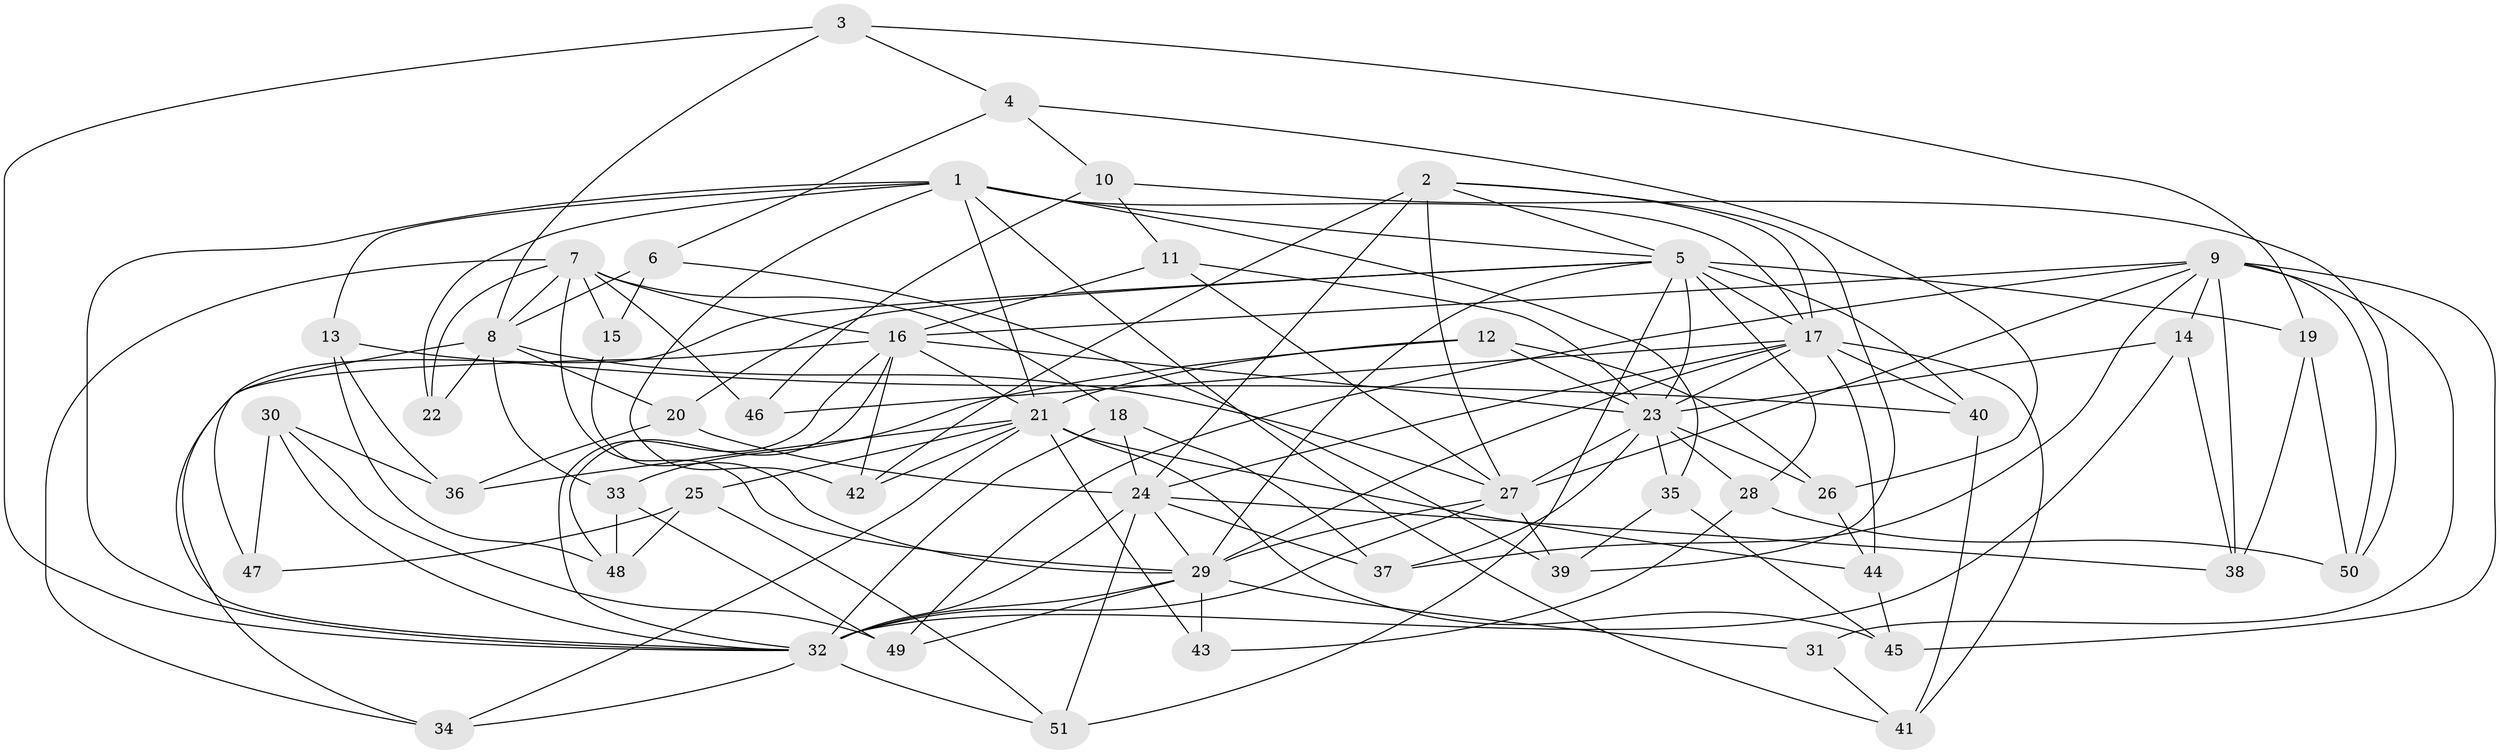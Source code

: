 // original degree distribution, {4: 1.0}
// Generated by graph-tools (version 1.1) at 2025/38/03/09/25 02:38:12]
// undirected, 51 vertices, 136 edges
graph export_dot {
graph [start="1"]
  node [color=gray90,style=filled];
  1;
  2;
  3;
  4;
  5;
  6;
  7;
  8;
  9;
  10;
  11;
  12;
  13;
  14;
  15;
  16;
  17;
  18;
  19;
  20;
  21;
  22;
  23;
  24;
  25;
  26;
  27;
  28;
  29;
  30;
  31;
  32;
  33;
  34;
  35;
  36;
  37;
  38;
  39;
  40;
  41;
  42;
  43;
  44;
  45;
  46;
  47;
  48;
  49;
  50;
  51;
  1 -- 5 [weight=1.0];
  1 -- 13 [weight=1.0];
  1 -- 17 [weight=1.0];
  1 -- 21 [weight=1.0];
  1 -- 22 [weight=2.0];
  1 -- 32 [weight=1.0];
  1 -- 35 [weight=1.0];
  1 -- 41 [weight=1.0];
  1 -- 42 [weight=1.0];
  2 -- 5 [weight=1.0];
  2 -- 17 [weight=1.0];
  2 -- 24 [weight=1.0];
  2 -- 27 [weight=3.0];
  2 -- 39 [weight=1.0];
  2 -- 42 [weight=1.0];
  3 -- 4 [weight=1.0];
  3 -- 8 [weight=1.0];
  3 -- 19 [weight=1.0];
  3 -- 32 [weight=1.0];
  4 -- 6 [weight=1.0];
  4 -- 10 [weight=1.0];
  4 -- 26 [weight=1.0];
  5 -- 17 [weight=2.0];
  5 -- 19 [weight=1.0];
  5 -- 20 [weight=1.0];
  5 -- 23 [weight=1.0];
  5 -- 28 [weight=1.0];
  5 -- 29 [weight=1.0];
  5 -- 32 [weight=1.0];
  5 -- 40 [weight=1.0];
  5 -- 51 [weight=1.0];
  6 -- 8 [weight=1.0];
  6 -- 15 [weight=1.0];
  6 -- 39 [weight=1.0];
  7 -- 8 [weight=1.0];
  7 -- 15 [weight=1.0];
  7 -- 16 [weight=2.0];
  7 -- 18 [weight=1.0];
  7 -- 22 [weight=1.0];
  7 -- 29 [weight=1.0];
  7 -- 34 [weight=1.0];
  7 -- 46 [weight=2.0];
  8 -- 20 [weight=1.0];
  8 -- 22 [weight=1.0];
  8 -- 27 [weight=2.0];
  8 -- 33 [weight=1.0];
  8 -- 47 [weight=2.0];
  9 -- 14 [weight=1.0];
  9 -- 16 [weight=1.0];
  9 -- 27 [weight=1.0];
  9 -- 31 [weight=2.0];
  9 -- 37 [weight=1.0];
  9 -- 38 [weight=1.0];
  9 -- 45 [weight=1.0];
  9 -- 49 [weight=1.0];
  9 -- 50 [weight=1.0];
  10 -- 11 [weight=1.0];
  10 -- 46 [weight=1.0];
  10 -- 50 [weight=1.0];
  11 -- 16 [weight=1.0];
  11 -- 23 [weight=1.0];
  11 -- 27 [weight=1.0];
  12 -- 21 [weight=1.0];
  12 -- 23 [weight=1.0];
  12 -- 26 [weight=1.0];
  12 -- 33 [weight=1.0];
  13 -- 36 [weight=1.0];
  13 -- 40 [weight=1.0];
  13 -- 48 [weight=1.0];
  14 -- 23 [weight=1.0];
  14 -- 32 [weight=1.0];
  14 -- 38 [weight=1.0];
  15 -- 29 [weight=2.0];
  16 -- 21 [weight=1.0];
  16 -- 23 [weight=1.0];
  16 -- 32 [weight=1.0];
  16 -- 34 [weight=1.0];
  16 -- 42 [weight=1.0];
  16 -- 48 [weight=1.0];
  17 -- 23 [weight=1.0];
  17 -- 24 [weight=2.0];
  17 -- 29 [weight=1.0];
  17 -- 40 [weight=1.0];
  17 -- 41 [weight=1.0];
  17 -- 44 [weight=1.0];
  17 -- 46 [weight=1.0];
  18 -- 24 [weight=1.0];
  18 -- 32 [weight=1.0];
  18 -- 37 [weight=1.0];
  19 -- 38 [weight=1.0];
  19 -- 50 [weight=1.0];
  20 -- 24 [weight=1.0];
  20 -- 36 [weight=1.0];
  21 -- 25 [weight=1.0];
  21 -- 34 [weight=1.0];
  21 -- 36 [weight=1.0];
  21 -- 42 [weight=1.0];
  21 -- 43 [weight=1.0];
  21 -- 44 [weight=1.0];
  21 -- 45 [weight=1.0];
  23 -- 26 [weight=1.0];
  23 -- 27 [weight=2.0];
  23 -- 28 [weight=1.0];
  23 -- 35 [weight=1.0];
  23 -- 37 [weight=1.0];
  24 -- 29 [weight=1.0];
  24 -- 32 [weight=1.0];
  24 -- 37 [weight=1.0];
  24 -- 38 [weight=1.0];
  24 -- 51 [weight=1.0];
  25 -- 47 [weight=1.0];
  25 -- 48 [weight=1.0];
  25 -- 51 [weight=1.0];
  26 -- 44 [weight=1.0];
  27 -- 29 [weight=1.0];
  27 -- 32 [weight=1.0];
  27 -- 39 [weight=1.0];
  28 -- 43 [weight=1.0];
  28 -- 50 [weight=1.0];
  29 -- 31 [weight=1.0];
  29 -- 32 [weight=1.0];
  29 -- 43 [weight=2.0];
  29 -- 49 [weight=1.0];
  30 -- 32 [weight=1.0];
  30 -- 36 [weight=1.0];
  30 -- 47 [weight=1.0];
  30 -- 49 [weight=1.0];
  31 -- 41 [weight=1.0];
  32 -- 34 [weight=1.0];
  32 -- 51 [weight=1.0];
  33 -- 48 [weight=1.0];
  33 -- 49 [weight=1.0];
  35 -- 39 [weight=1.0];
  35 -- 45 [weight=1.0];
  40 -- 41 [weight=1.0];
  44 -- 45 [weight=1.0];
}
